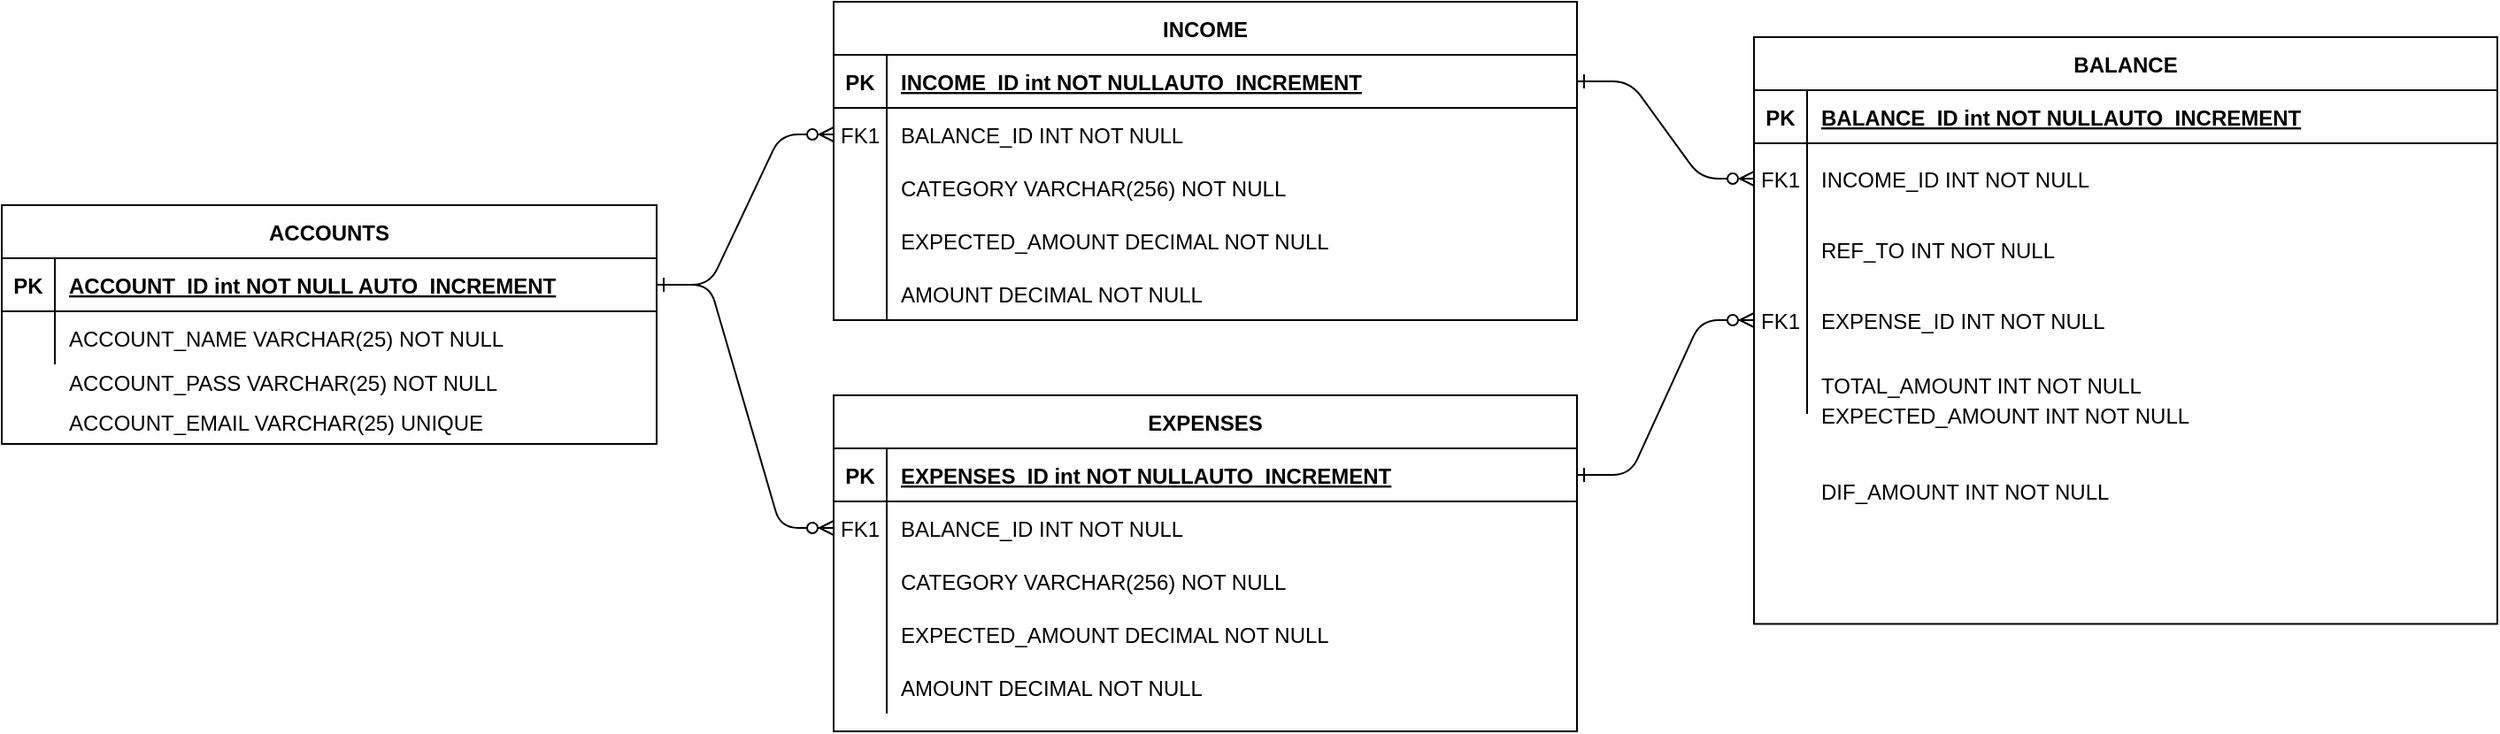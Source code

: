 <mxfile version="13.7.9" type="device"><diagram id="R2lEEEUBdFMjLlhIrx00" name="Page-1"><mxGraphModel dx="1422" dy="773" grid="1" gridSize="10" guides="1" tooltips="1" connect="1" arrows="1" fold="1" page="1" pageScale="1" pageWidth="850" pageHeight="1100" math="0" shadow="0" extFonts="Permanent Marker^https://fonts.googleapis.com/css?family=Permanent+Marker"><root><mxCell id="0"/><mxCell id="1" parent="0"/><mxCell id="C-vyLk0tnHw3VtMMgP7b-1" value="" style="edgeStyle=entityRelationEdgeStyle;endArrow=ERzeroToMany;startArrow=ERone;endFill=1;startFill=0;" parent="1" source="C-vyLk0tnHw3VtMMgP7b-24" target="N5nIkPustCqDMqvzANVV-22" edge="1"><mxGeometry width="100" height="100" relative="1" as="geometry"><mxPoint x="340" y="720" as="sourcePoint"/><mxPoint x="440" y="620" as="targetPoint"/></mxGeometry></mxCell><mxCell id="C-vyLk0tnHw3VtMMgP7b-23" value="ACCOUNTS" style="shape=table;startSize=30;container=1;collapsible=1;childLayout=tableLayout;fixedRows=1;rowLines=0;fontStyle=1;align=center;resizeLast=1;" parent="1" vertex="1"><mxGeometry x="20" y="135" width="370" height="135" as="geometry"/></mxCell><mxCell id="C-vyLk0tnHw3VtMMgP7b-24" value="" style="shape=partialRectangle;collapsible=0;dropTarget=0;pointerEvents=0;fillColor=none;points=[[0,0.5],[1,0.5]];portConstraint=eastwest;top=0;left=0;right=0;bottom=1;" parent="C-vyLk0tnHw3VtMMgP7b-23" vertex="1"><mxGeometry y="30" width="370" height="30" as="geometry"/></mxCell><mxCell id="C-vyLk0tnHw3VtMMgP7b-25" value="PK" style="shape=partialRectangle;overflow=hidden;connectable=0;fillColor=none;top=0;left=0;bottom=0;right=0;fontStyle=1;" parent="C-vyLk0tnHw3VtMMgP7b-24" vertex="1"><mxGeometry width="30" height="30" as="geometry"/></mxCell><mxCell id="C-vyLk0tnHw3VtMMgP7b-26" value="ACCOUNT_ID int NOT NULL AUTO_INCREMENT" style="shape=partialRectangle;overflow=hidden;connectable=0;fillColor=none;top=0;left=0;bottom=0;right=0;align=left;spacingLeft=6;fontStyle=5;" parent="C-vyLk0tnHw3VtMMgP7b-24" vertex="1"><mxGeometry x="30" width="340" height="30" as="geometry"/></mxCell><mxCell id="C-vyLk0tnHw3VtMMgP7b-27" value="" style="shape=partialRectangle;collapsible=0;dropTarget=0;pointerEvents=0;fillColor=none;points=[[0,0.5],[1,0.5]];portConstraint=eastwest;top=0;left=0;right=0;bottom=0;" parent="C-vyLk0tnHw3VtMMgP7b-23" vertex="1"><mxGeometry y="60" width="370" height="30" as="geometry"/></mxCell><mxCell id="C-vyLk0tnHw3VtMMgP7b-28" value="" style="shape=partialRectangle;overflow=hidden;connectable=0;fillColor=none;top=0;left=0;bottom=0;right=0;" parent="C-vyLk0tnHw3VtMMgP7b-27" vertex="1"><mxGeometry width="30" height="30" as="geometry"/></mxCell><mxCell id="C-vyLk0tnHw3VtMMgP7b-29" value="ACCOUNT_NAME VARCHAR(25) NOT NULL" style="shape=partialRectangle;overflow=hidden;connectable=0;fillColor=none;top=0;left=0;bottom=0;right=0;align=left;spacingLeft=6;" parent="C-vyLk0tnHw3VtMMgP7b-27" vertex="1"><mxGeometry x="30" width="340" height="30" as="geometry"/></mxCell><mxCell id="7tawF_2dJjDg_4m9o-nA-17" value="ACCOUNT_PASS VARCHAR(25) NOT NULL" style="shape=partialRectangle;overflow=hidden;connectable=0;fillColor=none;top=0;left=0;bottom=0;right=0;align=left;spacingLeft=6;" parent="1" vertex="1"><mxGeometry x="50" y="220" width="340" height="30" as="geometry"/></mxCell><mxCell id="7tawF_2dJjDg_4m9o-nA-18" value="ACCOUNT_EMAIL VARCHAR(25) UNIQUE" style="shape=partialRectangle;overflow=hidden;connectable=0;fillColor=none;top=0;left=0;bottom=0;right=0;align=left;spacingLeft=6;" parent="1" vertex="1"><mxGeometry x="50" y="242.5" width="340" height="30" as="geometry"/></mxCell><mxCell id="N5nIkPustCqDMqvzANVV-49" value="EXPECTED_AMOUNT INT NOT NULL " style="shape=partialRectangle;overflow=hidden;connectable=0;fillColor=none;top=0;left=0;bottom=0;right=0;align=left;spacingLeft=6;" parent="1" vertex="1"><mxGeometry x="1040" y="237" width="390" height="33" as="geometry"/></mxCell><mxCell id="N5nIkPustCqDMqvzANVV-50" value="DIF_AMOUNT INT NOT NULL" style="shape=partialRectangle;overflow=hidden;connectable=0;fillColor=none;top=0;left=0;bottom=0;right=0;align=left;spacingLeft=6;" parent="1" vertex="1"><mxGeometry x="1040" y="280" width="390" height="33" as="geometry"/></mxCell><mxCell id="PEV4j4ffes1qYcyzYlfq-2" value="" style="edgeStyle=entityRelationEdgeStyle;endArrow=ERzeroToMany;startArrow=ERone;endFill=1;startFill=0;entryX=0;entryY=0.5;entryDx=0;entryDy=0;exitX=1;exitY=0.5;exitDx=0;exitDy=0;" parent="1" source="C-vyLk0tnHw3VtMMgP7b-24" target="C-vyLk0tnHw3VtMMgP7b-6" edge="1"><mxGeometry width="100" height="100" relative="1" as="geometry"><mxPoint x="400" y="190" as="sourcePoint"/><mxPoint x="500" y="30" as="targetPoint"/></mxGeometry></mxCell><mxCell id="PEV4j4ffes1qYcyzYlfq-7" value="" style="edgeStyle=entityRelationEdgeStyle;endArrow=ERzeroToMany;startArrow=ERone;endFill=1;startFill=0;entryX=0;entryY=0.5;entryDx=0;entryDy=0;exitX=1;exitY=0.5;exitDx=0;exitDy=0;" parent="1" source="N5nIkPustCqDMqvzANVV-19" target="PEV4j4ffes1qYcyzYlfq-3" edge="1"><mxGeometry width="100" height="100" relative="1" as="geometry"><mxPoint x="400" y="190" as="sourcePoint"/><mxPoint x="500" y="30" as="targetPoint"/></mxGeometry></mxCell><mxCell id="PEV4j4ffes1qYcyzYlfq-8" value="" style="edgeStyle=entityRelationEdgeStyle;endArrow=ERzeroToMany;startArrow=ERone;endFill=1;startFill=0;exitX=1;exitY=0.5;exitDx=0;exitDy=0;entryX=0;entryY=0.5;entryDx=0;entryDy=0;" parent="1" source="C-vyLk0tnHw3VtMMgP7b-3" edge="1" target="N5nIkPustCqDMqvzANVV-5"><mxGeometry width="100" height="100" relative="1" as="geometry"><mxPoint x="410" y="200" as="sourcePoint"/><mxPoint x="1080" y="120" as="targetPoint"/></mxGeometry></mxCell><mxCell id="C-vyLk0tnHw3VtMMgP7b-2" value="INCOME" style="shape=table;startSize=30;container=1;collapsible=1;childLayout=tableLayout;fixedRows=1;rowLines=0;fontStyle=1;align=center;resizeLast=1;" parent="1" vertex="1"><mxGeometry x="490" y="20" width="420" height="180" as="geometry"/></mxCell><mxCell id="C-vyLk0tnHw3VtMMgP7b-3" value="" style="shape=partialRectangle;collapsible=0;dropTarget=0;pointerEvents=0;fillColor=none;points=[[0,0.5],[1,0.5]];portConstraint=eastwest;top=0;left=0;right=0;bottom=1;" parent="C-vyLk0tnHw3VtMMgP7b-2" vertex="1"><mxGeometry y="30" width="420" height="30" as="geometry"/></mxCell><mxCell id="C-vyLk0tnHw3VtMMgP7b-4" value="PK" style="shape=partialRectangle;overflow=hidden;connectable=0;fillColor=none;top=0;left=0;bottom=0;right=0;fontStyle=1;" parent="C-vyLk0tnHw3VtMMgP7b-3" vertex="1"><mxGeometry width="30" height="30" as="geometry"/></mxCell><mxCell id="C-vyLk0tnHw3VtMMgP7b-5" value="INCOME_ID int NOT NULLAUTO_INCREMENT" style="shape=partialRectangle;overflow=hidden;connectable=0;fillColor=none;top=0;left=0;bottom=0;right=0;align=left;spacingLeft=6;fontStyle=5;" parent="C-vyLk0tnHw3VtMMgP7b-3" vertex="1"><mxGeometry x="30" width="390" height="30" as="geometry"/></mxCell><mxCell id="C-vyLk0tnHw3VtMMgP7b-6" value="" style="shape=partialRectangle;collapsible=0;dropTarget=0;pointerEvents=0;fillColor=none;points=[[0,0.5],[1,0.5]];portConstraint=eastwest;top=0;left=0;right=0;bottom=0;" parent="C-vyLk0tnHw3VtMMgP7b-2" vertex="1"><mxGeometry y="60" width="420" height="30" as="geometry"/></mxCell><mxCell id="C-vyLk0tnHw3VtMMgP7b-7" value="FK1" style="shape=partialRectangle;overflow=hidden;connectable=0;fillColor=none;top=0;left=0;bottom=0;right=0;" parent="C-vyLk0tnHw3VtMMgP7b-6" vertex="1"><mxGeometry width="30" height="30" as="geometry"/></mxCell><mxCell id="C-vyLk0tnHw3VtMMgP7b-8" value="BALANCE_ID INT NOT NULL" style="shape=partialRectangle;overflow=hidden;connectable=0;fillColor=none;top=0;left=0;bottom=0;right=0;align=left;spacingLeft=6;" parent="C-vyLk0tnHw3VtMMgP7b-6" vertex="1"><mxGeometry x="30" width="390" height="30" as="geometry"/></mxCell><mxCell id="C-vyLk0tnHw3VtMMgP7b-9" value="" style="shape=partialRectangle;collapsible=0;dropTarget=0;pointerEvents=0;fillColor=none;points=[[0,0.5],[1,0.5]];portConstraint=eastwest;top=0;left=0;right=0;bottom=0;" parent="C-vyLk0tnHw3VtMMgP7b-2" vertex="1"><mxGeometry y="90" width="420" height="30" as="geometry"/></mxCell><mxCell id="C-vyLk0tnHw3VtMMgP7b-10" value="" style="shape=partialRectangle;overflow=hidden;connectable=0;fillColor=none;top=0;left=0;bottom=0;right=0;" parent="C-vyLk0tnHw3VtMMgP7b-9" vertex="1"><mxGeometry width="30" height="30" as="geometry"/></mxCell><mxCell id="C-vyLk0tnHw3VtMMgP7b-11" value="CATEGORY VARCHAR(256) NOT NULL" style="shape=partialRectangle;overflow=hidden;connectable=0;fillColor=none;top=0;left=0;bottom=0;right=0;align=left;spacingLeft=6;" parent="C-vyLk0tnHw3VtMMgP7b-9" vertex="1"><mxGeometry x="30" width="390" height="30" as="geometry"/></mxCell><mxCell id="N5nIkPustCqDMqvzANVV-15" value="" style="shape=partialRectangle;collapsible=0;dropTarget=0;pointerEvents=0;fillColor=none;points=[[0,0.5],[1,0.5]];portConstraint=eastwest;top=0;left=0;right=0;bottom=0;" parent="C-vyLk0tnHw3VtMMgP7b-2" vertex="1"><mxGeometry y="120" width="420" height="30" as="geometry"/></mxCell><mxCell id="N5nIkPustCqDMqvzANVV-16" value="" style="shape=partialRectangle;overflow=hidden;connectable=0;fillColor=none;top=0;left=0;bottom=0;right=0;" parent="N5nIkPustCqDMqvzANVV-15" vertex="1"><mxGeometry width="30" height="30" as="geometry"/></mxCell><mxCell id="N5nIkPustCqDMqvzANVV-17" value="EXPECTED_AMOUNT DECIMAL NOT NULL" style="shape=partialRectangle;overflow=hidden;connectable=0;fillColor=none;top=0;left=0;bottom=0;right=0;align=left;spacingLeft=6;" parent="N5nIkPustCqDMqvzANVV-15" vertex="1"><mxGeometry x="30" width="390" height="30" as="geometry"/></mxCell><mxCell id="N5nIkPustCqDMqvzANVV-12" value="" style="shape=partialRectangle;collapsible=0;dropTarget=0;pointerEvents=0;fillColor=none;points=[[0,0.5],[1,0.5]];portConstraint=eastwest;top=0;left=0;right=0;bottom=0;" parent="C-vyLk0tnHw3VtMMgP7b-2" vertex="1"><mxGeometry y="150" width="420" height="30" as="geometry"/></mxCell><mxCell id="N5nIkPustCqDMqvzANVV-13" value="" style="shape=partialRectangle;overflow=hidden;connectable=0;fillColor=none;top=0;left=0;bottom=0;right=0;" parent="N5nIkPustCqDMqvzANVV-12" vertex="1"><mxGeometry width="30" height="30" as="geometry"/></mxCell><mxCell id="N5nIkPustCqDMqvzANVV-14" value="AMOUNT DECIMAL NOT NULL" style="shape=partialRectangle;overflow=hidden;connectable=0;fillColor=none;top=0;left=0;bottom=0;right=0;align=left;spacingLeft=6;" parent="N5nIkPustCqDMqvzANVV-12" vertex="1"><mxGeometry x="30" width="390" height="30" as="geometry"/></mxCell><mxCell id="N5nIkPustCqDMqvzANVV-18" value="EXPENSES" style="shape=table;startSize=30;container=1;collapsible=1;childLayout=tableLayout;fixedRows=1;rowLines=0;fontStyle=1;align=center;resizeLast=1;" parent="1" vertex="1"><mxGeometry x="490" y="242.5" width="420" height="190" as="geometry"/></mxCell><mxCell id="N5nIkPustCqDMqvzANVV-19" value="" style="shape=partialRectangle;collapsible=0;dropTarget=0;pointerEvents=0;fillColor=none;points=[[0,0.5],[1,0.5]];portConstraint=eastwest;top=0;left=0;right=0;bottom=1;" parent="N5nIkPustCqDMqvzANVV-18" vertex="1"><mxGeometry y="30" width="420" height="30" as="geometry"/></mxCell><mxCell id="N5nIkPustCqDMqvzANVV-20" value="PK" style="shape=partialRectangle;overflow=hidden;connectable=0;fillColor=none;top=0;left=0;bottom=0;right=0;fontStyle=1;" parent="N5nIkPustCqDMqvzANVV-19" vertex="1"><mxGeometry width="30" height="30" as="geometry"/></mxCell><mxCell id="N5nIkPustCqDMqvzANVV-21" value="EXPENSES_ID int NOT NULLAUTO_INCREMENT" style="shape=partialRectangle;overflow=hidden;connectable=0;fillColor=none;top=0;left=0;bottom=0;right=0;align=left;spacingLeft=6;fontStyle=5;" parent="N5nIkPustCqDMqvzANVV-19" vertex="1"><mxGeometry x="30" width="390" height="30" as="geometry"/></mxCell><mxCell id="N5nIkPustCqDMqvzANVV-22" value="" style="shape=partialRectangle;collapsible=0;dropTarget=0;pointerEvents=0;fillColor=none;points=[[0,0.5],[1,0.5]];portConstraint=eastwest;top=0;left=0;right=0;bottom=0;" parent="N5nIkPustCqDMqvzANVV-18" vertex="1"><mxGeometry y="60" width="420" height="30" as="geometry"/></mxCell><mxCell id="N5nIkPustCqDMqvzANVV-23" value="FK1" style="shape=partialRectangle;overflow=hidden;connectable=0;fillColor=none;top=0;left=0;bottom=0;right=0;" parent="N5nIkPustCqDMqvzANVV-22" vertex="1"><mxGeometry width="30" height="30" as="geometry"/></mxCell><mxCell id="N5nIkPustCqDMqvzANVV-24" value="BALANCE_ID INT NOT NULL" style="shape=partialRectangle;overflow=hidden;connectable=0;fillColor=none;top=0;left=0;bottom=0;right=0;align=left;spacingLeft=6;" parent="N5nIkPustCqDMqvzANVV-22" vertex="1"><mxGeometry x="30" width="390" height="30" as="geometry"/></mxCell><mxCell id="N5nIkPustCqDMqvzANVV-25" value="" style="shape=partialRectangle;collapsible=0;dropTarget=0;pointerEvents=0;fillColor=none;points=[[0,0.5],[1,0.5]];portConstraint=eastwest;top=0;left=0;right=0;bottom=0;" parent="N5nIkPustCqDMqvzANVV-18" vertex="1"><mxGeometry y="90" width="420" height="30" as="geometry"/></mxCell><mxCell id="N5nIkPustCqDMqvzANVV-26" value="" style="shape=partialRectangle;overflow=hidden;connectable=0;fillColor=none;top=0;left=0;bottom=0;right=0;" parent="N5nIkPustCqDMqvzANVV-25" vertex="1"><mxGeometry width="30" height="30" as="geometry"/></mxCell><mxCell id="N5nIkPustCqDMqvzANVV-27" value="CATEGORY VARCHAR(256) NOT NULL" style="shape=partialRectangle;overflow=hidden;connectable=0;fillColor=none;top=0;left=0;bottom=0;right=0;align=left;spacingLeft=6;" parent="N5nIkPustCqDMqvzANVV-25" vertex="1"><mxGeometry x="30" width="390" height="30" as="geometry"/></mxCell><mxCell id="N5nIkPustCqDMqvzANVV-28" value="" style="shape=partialRectangle;collapsible=0;dropTarget=0;pointerEvents=0;fillColor=none;points=[[0,0.5],[1,0.5]];portConstraint=eastwest;top=0;left=0;right=0;bottom=0;" parent="N5nIkPustCqDMqvzANVV-18" vertex="1"><mxGeometry y="120" width="420" height="30" as="geometry"/></mxCell><mxCell id="N5nIkPustCqDMqvzANVV-29" value="" style="shape=partialRectangle;overflow=hidden;connectable=0;fillColor=none;top=0;left=0;bottom=0;right=0;" parent="N5nIkPustCqDMqvzANVV-28" vertex="1"><mxGeometry width="30" height="30" as="geometry"/></mxCell><mxCell id="N5nIkPustCqDMqvzANVV-30" value="EXPECTED_AMOUNT DECIMAL NOT NULL" style="shape=partialRectangle;overflow=hidden;connectable=0;fillColor=none;top=0;left=0;bottom=0;right=0;align=left;spacingLeft=6;" parent="N5nIkPustCqDMqvzANVV-28" vertex="1"><mxGeometry x="30" width="390" height="30" as="geometry"/></mxCell><mxCell id="N5nIkPustCqDMqvzANVV-31" value="" style="shape=partialRectangle;collapsible=0;dropTarget=0;pointerEvents=0;fillColor=none;points=[[0,0.5],[1,0.5]];portConstraint=eastwest;top=0;left=0;right=0;bottom=0;" parent="N5nIkPustCqDMqvzANVV-18" vertex="1"><mxGeometry y="150" width="420" height="30" as="geometry"/></mxCell><mxCell id="N5nIkPustCqDMqvzANVV-32" value="" style="shape=partialRectangle;overflow=hidden;connectable=0;fillColor=none;top=0;left=0;bottom=0;right=0;" parent="N5nIkPustCqDMqvzANVV-31" vertex="1"><mxGeometry width="30" height="30" as="geometry"/></mxCell><mxCell id="N5nIkPustCqDMqvzANVV-33" value="AMOUNT DECIMAL NOT NULL" style="shape=partialRectangle;overflow=hidden;connectable=0;fillColor=none;top=0;left=0;bottom=0;right=0;align=left;spacingLeft=6;" parent="N5nIkPustCqDMqvzANVV-31" vertex="1"><mxGeometry x="30" width="390" height="30" as="geometry"/></mxCell><mxCell id="N5nIkPustCqDMqvzANVV-1" value="BALANCE" style="shape=table;startSize=30;container=1;collapsible=1;childLayout=tableLayout;fixedRows=1;rowLines=0;fontStyle=1;align=center;resizeLast=1;" parent="1" vertex="1"><mxGeometry x="1010" y="40" width="420" height="331.75" as="geometry"/></mxCell><mxCell id="N5nIkPustCqDMqvzANVV-2" value="" style="shape=partialRectangle;collapsible=0;dropTarget=0;pointerEvents=0;fillColor=none;points=[[0,0.5],[1,0.5]];portConstraint=eastwest;top=0;left=0;right=0;bottom=1;" parent="N5nIkPustCqDMqvzANVV-1" vertex="1"><mxGeometry y="30" width="420" height="30" as="geometry"/></mxCell><mxCell id="N5nIkPustCqDMqvzANVV-3" value="PK" style="shape=partialRectangle;overflow=hidden;connectable=0;fillColor=none;top=0;left=0;bottom=0;right=0;fontStyle=1;" parent="N5nIkPustCqDMqvzANVV-2" vertex="1"><mxGeometry width="30" height="30" as="geometry"/></mxCell><mxCell id="N5nIkPustCqDMqvzANVV-4" value="BALANCE_ID int NOT NULLAUTO_INCREMENT" style="shape=partialRectangle;overflow=hidden;connectable=0;fillColor=none;top=0;left=0;bottom=0;right=0;align=left;spacingLeft=6;fontStyle=5;" parent="N5nIkPustCqDMqvzANVV-2" vertex="1"><mxGeometry x="30" width="390" height="30" as="geometry"/></mxCell><mxCell id="N5nIkPustCqDMqvzANVV-5" value="" style="shape=partialRectangle;collapsible=0;dropTarget=0;pointerEvents=0;fillColor=none;points=[[0,0.5],[1,0.5]];portConstraint=eastwest;top=0;left=0;right=0;bottom=0;" parent="N5nIkPustCqDMqvzANVV-1" vertex="1"><mxGeometry y="60" width="420" height="40" as="geometry"/></mxCell><mxCell id="N5nIkPustCqDMqvzANVV-6" value="FK1" style="shape=partialRectangle;overflow=hidden;connectable=0;fillColor=none;top=0;left=0;bottom=0;right=0;" parent="N5nIkPustCqDMqvzANVV-5" vertex="1"><mxGeometry width="30" height="40" as="geometry"/></mxCell><mxCell id="N5nIkPustCqDMqvzANVV-7" value="INCOME_ID INT NOT NULL" style="shape=partialRectangle;overflow=hidden;connectable=0;fillColor=none;top=0;left=0;bottom=0;right=0;align=left;spacingLeft=6;" parent="N5nIkPustCqDMqvzANVV-5" vertex="1"><mxGeometry x="30" width="390" height="40" as="geometry"/></mxCell><mxCell id="WaWbBnJ8x6TWQtUI0k-U-4" value="" style="shape=partialRectangle;collapsible=0;dropTarget=0;pointerEvents=0;fillColor=none;points=[[0,0.5],[1,0.5]];portConstraint=eastwest;top=0;left=0;right=0;bottom=0;" vertex="1" parent="N5nIkPustCqDMqvzANVV-1"><mxGeometry y="100" width="420" height="40" as="geometry"/></mxCell><mxCell id="WaWbBnJ8x6TWQtUI0k-U-5" value="" style="shape=partialRectangle;overflow=hidden;connectable=0;fillColor=none;top=0;left=0;bottom=0;right=0;" vertex="1" parent="WaWbBnJ8x6TWQtUI0k-U-4"><mxGeometry width="30" height="40" as="geometry"/></mxCell><mxCell id="WaWbBnJ8x6TWQtUI0k-U-6" value="REF_TO INT NOT NULL" style="shape=partialRectangle;overflow=hidden;connectable=0;fillColor=none;top=0;left=0;bottom=0;right=0;align=left;spacingLeft=6;" vertex="1" parent="WaWbBnJ8x6TWQtUI0k-U-4"><mxGeometry x="30" width="390" height="40" as="geometry"/></mxCell><mxCell id="PEV4j4ffes1qYcyzYlfq-3" value="" style="shape=partialRectangle;collapsible=0;dropTarget=0;pointerEvents=0;fillColor=none;points=[[0,0.5],[1,0.5]];portConstraint=eastwest;top=0;left=0;right=0;bottom=0;" parent="N5nIkPustCqDMqvzANVV-1" vertex="1"><mxGeometry y="140" width="420" height="40" as="geometry"/></mxCell><mxCell id="PEV4j4ffes1qYcyzYlfq-4" value="FK1" style="shape=partialRectangle;overflow=hidden;connectable=0;fillColor=none;top=0;left=0;bottom=0;right=0;" parent="PEV4j4ffes1qYcyzYlfq-3" vertex="1"><mxGeometry width="30" height="40" as="geometry"/></mxCell><mxCell id="PEV4j4ffes1qYcyzYlfq-5" value="EXPENSE_ID INT NOT NULL" style="shape=partialRectangle;overflow=hidden;connectable=0;fillColor=none;top=0;left=0;bottom=0;right=0;align=left;spacingLeft=6;" parent="PEV4j4ffes1qYcyzYlfq-3" vertex="1"><mxGeometry x="30" width="390" height="40" as="geometry"/></mxCell><mxCell id="N5nIkPustCqDMqvzANVV-8" value="" style="shape=partialRectangle;collapsible=0;dropTarget=0;pointerEvents=0;fillColor=none;points=[[0,0.5],[1,0.5]];portConstraint=eastwest;top=0;left=0;right=0;bottom=0;" parent="N5nIkPustCqDMqvzANVV-1" vertex="1"><mxGeometry y="180" width="420" height="33" as="geometry"/></mxCell><mxCell id="N5nIkPustCqDMqvzANVV-9" value="" style="shape=partialRectangle;overflow=hidden;connectable=0;fillColor=none;top=0;left=0;bottom=0;right=0;" parent="N5nIkPustCqDMqvzANVV-8" vertex="1"><mxGeometry width="30" height="33" as="geometry"/></mxCell><mxCell id="N5nIkPustCqDMqvzANVV-10" value="TOTAL_AMOUNT INT NOT NULL" style="shape=partialRectangle;overflow=hidden;connectable=0;fillColor=none;top=0;left=0;bottom=0;right=0;align=left;spacingLeft=6;" parent="N5nIkPustCqDMqvzANVV-8" vertex="1"><mxGeometry x="30" width="390" height="33" as="geometry"/></mxCell></root></mxGraphModel></diagram></mxfile>